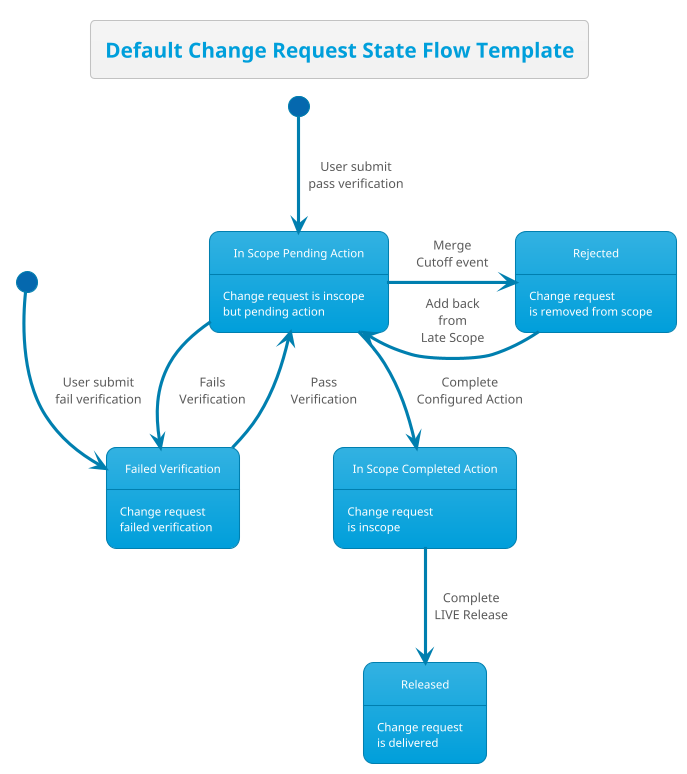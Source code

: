 @startuml
!theme bluegray
skinparam FooterFontColor black
skinparam StateFontColor white
skinparam ClassFontColor black
skinparam ClassBackgroundColor #d2d2d2
skinparam ArrowColor #007faf

title Default Change Request State Flow Template

state userSubmitSuccess <<start>>
state userSubmitFailure <<start>>
' state "In Scope" as InScope
state "In Scope Pending Action" as InScopePendingAction
InScopePendingAction: Change request is inscope\nbut pending action

state "In Scope Completed Action" as InScopeCompletedAction
InScopeCompletedAction: Change request\nis inscope

state "Failed Verification" as FailedVerification
FailedVerification: Change request\nfailed verification

state "Rejected" as Rejected
Rejected: Change request\nis removed from scope

state "Released" as Released
Released: Change request\nis delivered

userSubmitSuccess --> InScopePendingAction : User submit\npass verification
userSubmitFailure --> FailedVerification : User submit\nfail verification

InScopePendingAction -down-> InScopeCompletedAction : Complete\nConfigured Action
InScopePendingAction --> FailedVerification : Fails\nVerification
FailedVerification --> InScopePendingAction : Pass\nVerification
InScopePendingAction -right-> Rejected : Merge\nCutoff event
Rejected -left-> InScopePendingAction : Add back\nfrom\nLate Scope
InScopeCompletedAction --> Released : Complete\nLIVE Release

@enduml